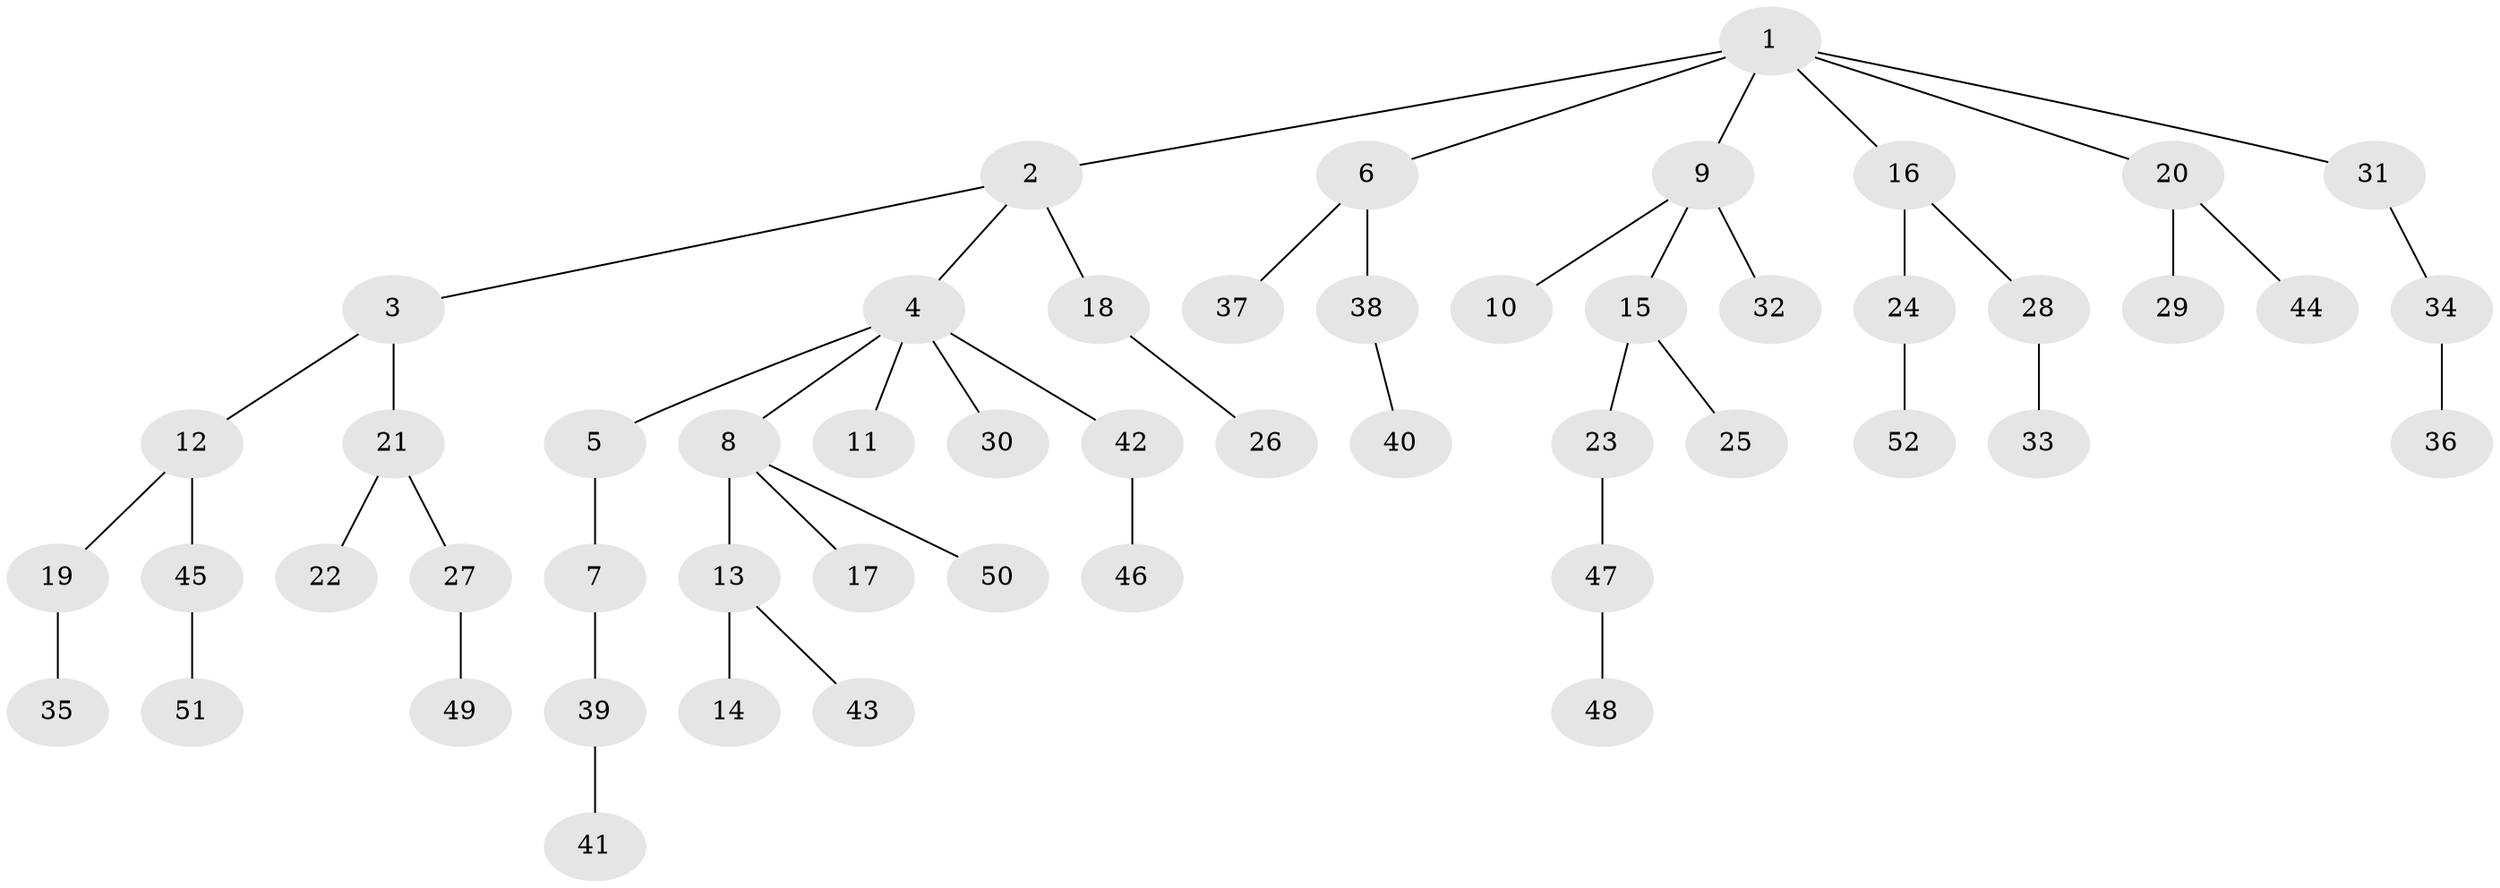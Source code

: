 // Generated by graph-tools (version 1.1) at 2025/15/03/09/25 04:15:39]
// undirected, 52 vertices, 51 edges
graph export_dot {
graph [start="1"]
  node [color=gray90,style=filled];
  1;
  2;
  3;
  4;
  5;
  6;
  7;
  8;
  9;
  10;
  11;
  12;
  13;
  14;
  15;
  16;
  17;
  18;
  19;
  20;
  21;
  22;
  23;
  24;
  25;
  26;
  27;
  28;
  29;
  30;
  31;
  32;
  33;
  34;
  35;
  36;
  37;
  38;
  39;
  40;
  41;
  42;
  43;
  44;
  45;
  46;
  47;
  48;
  49;
  50;
  51;
  52;
  1 -- 2;
  1 -- 6;
  1 -- 9;
  1 -- 16;
  1 -- 20;
  1 -- 31;
  2 -- 3;
  2 -- 4;
  2 -- 18;
  3 -- 12;
  3 -- 21;
  4 -- 5;
  4 -- 8;
  4 -- 11;
  4 -- 30;
  4 -- 42;
  5 -- 7;
  6 -- 37;
  6 -- 38;
  7 -- 39;
  8 -- 13;
  8 -- 17;
  8 -- 50;
  9 -- 10;
  9 -- 15;
  9 -- 32;
  12 -- 19;
  12 -- 45;
  13 -- 14;
  13 -- 43;
  15 -- 23;
  15 -- 25;
  16 -- 24;
  16 -- 28;
  18 -- 26;
  19 -- 35;
  20 -- 29;
  20 -- 44;
  21 -- 22;
  21 -- 27;
  23 -- 47;
  24 -- 52;
  27 -- 49;
  28 -- 33;
  31 -- 34;
  34 -- 36;
  38 -- 40;
  39 -- 41;
  42 -- 46;
  45 -- 51;
  47 -- 48;
}

